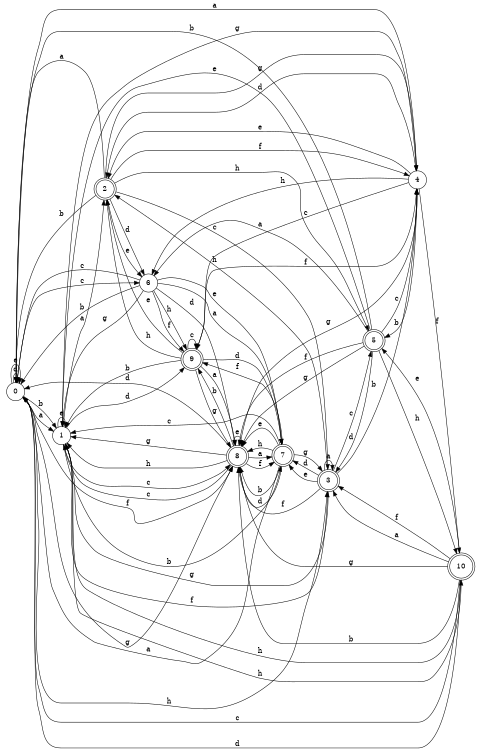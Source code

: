 digraph n9_4 {
__start0 [label="" shape="none"];

rankdir=LR;
size="8,5";

s0 [style="filled", color="black", fillcolor="white" shape="circle", label="0"];
s1 [style="filled", color="black", fillcolor="white" shape="circle", label="1"];
s2 [style="rounded,filled", color="black", fillcolor="white" shape="doublecircle", label="2"];
s3 [style="rounded,filled", color="black", fillcolor="white" shape="doublecircle", label="3"];
s4 [style="filled", color="black", fillcolor="white" shape="circle", label="4"];
s5 [style="rounded,filled", color="black", fillcolor="white" shape="doublecircle", label="5"];
s6 [style="filled", color="black", fillcolor="white" shape="circle", label="6"];
s7 [style="rounded,filled", color="black", fillcolor="white" shape="doublecircle", label="7"];
s8 [style="rounded,filled", color="black", fillcolor="white" shape="doublecircle", label="8"];
s9 [style="rounded,filled", color="black", fillcolor="white" shape="doublecircle", label="9"];
s10 [style="rounded,filled", color="black", fillcolor="white" shape="doublecircle", label="10"];
s0 -> s1 [label="a"];
s0 -> s1 [label="b"];
s0 -> s6 [label="c"];
s0 -> s0 [label="d"];
s0 -> s0 [label="e"];
s0 -> s8 [label="f"];
s0 -> s8 [label="g"];
s0 -> s3 [label="h"];
s1 -> s2 [label="a"];
s1 -> s7 [label="b"];
s1 -> s8 [label="c"];
s1 -> s9 [label="d"];
s1 -> s1 [label="e"];
s1 -> s3 [label="f"];
s1 -> s4 [label="g"];
s1 -> s10 [label="h"];
s2 -> s0 [label="a"];
s2 -> s0 [label="b"];
s2 -> s3 [label="c"];
s2 -> s6 [label="d"];
s2 -> s6 [label="e"];
s2 -> s4 [label="f"];
s2 -> s4 [label="g"];
s2 -> s5 [label="h"];
s3 -> s3 [label="a"];
s3 -> s4 [label="b"];
s3 -> s5 [label="c"];
s3 -> s7 [label="d"];
s3 -> s7 [label="e"];
s3 -> s8 [label="f"];
s3 -> s1 [label="g"];
s3 -> s2 [label="h"];
s4 -> s0 [label="a"];
s4 -> s5 [label="b"];
s4 -> s9 [label="c"];
s4 -> s2 [label="d"];
s4 -> s2 [label="e"];
s4 -> s10 [label="f"];
s4 -> s8 [label="g"];
s4 -> s6 [label="h"];
s5 -> s6 [label="a"];
s5 -> s0 [label="b"];
s5 -> s4 [label="c"];
s5 -> s3 [label="d"];
s5 -> s1 [label="e"];
s5 -> s8 [label="f"];
s5 -> s8 [label="g"];
s5 -> s10 [label="h"];
s6 -> s7 [label="a"];
s6 -> s0 [label="b"];
s6 -> s0 [label="c"];
s6 -> s8 [label="d"];
s6 -> s7 [label="e"];
s6 -> s9 [label="f"];
s6 -> s1 [label="g"];
s6 -> s9 [label="h"];
s7 -> s0 [label="a"];
s7 -> s8 [label="b"];
s7 -> s1 [label="c"];
s7 -> s8 [label="d"];
s7 -> s8 [label="e"];
s7 -> s9 [label="f"];
s7 -> s3 [label="g"];
s7 -> s8 [label="h"];
s8 -> s7 [label="a"];
s8 -> s9 [label="b"];
s8 -> s1 [label="c"];
s8 -> s0 [label="d"];
s8 -> s8 [label="e"];
s8 -> s7 [label="f"];
s8 -> s1 [label="g"];
s8 -> s1 [label="h"];
s9 -> s8 [label="a"];
s9 -> s1 [label="b"];
s9 -> s9 [label="c"];
s9 -> s7 [label="d"];
s9 -> s2 [label="e"];
s9 -> s4 [label="f"];
s9 -> s8 [label="g"];
s9 -> s2 [label="h"];
s10 -> s3 [label="a"];
s10 -> s8 [label="b"];
s10 -> s0 [label="c"];
s10 -> s0 [label="d"];
s10 -> s5 [label="e"];
s10 -> s3 [label="f"];
s10 -> s8 [label="g"];
s10 -> s1 [label="h"];

}